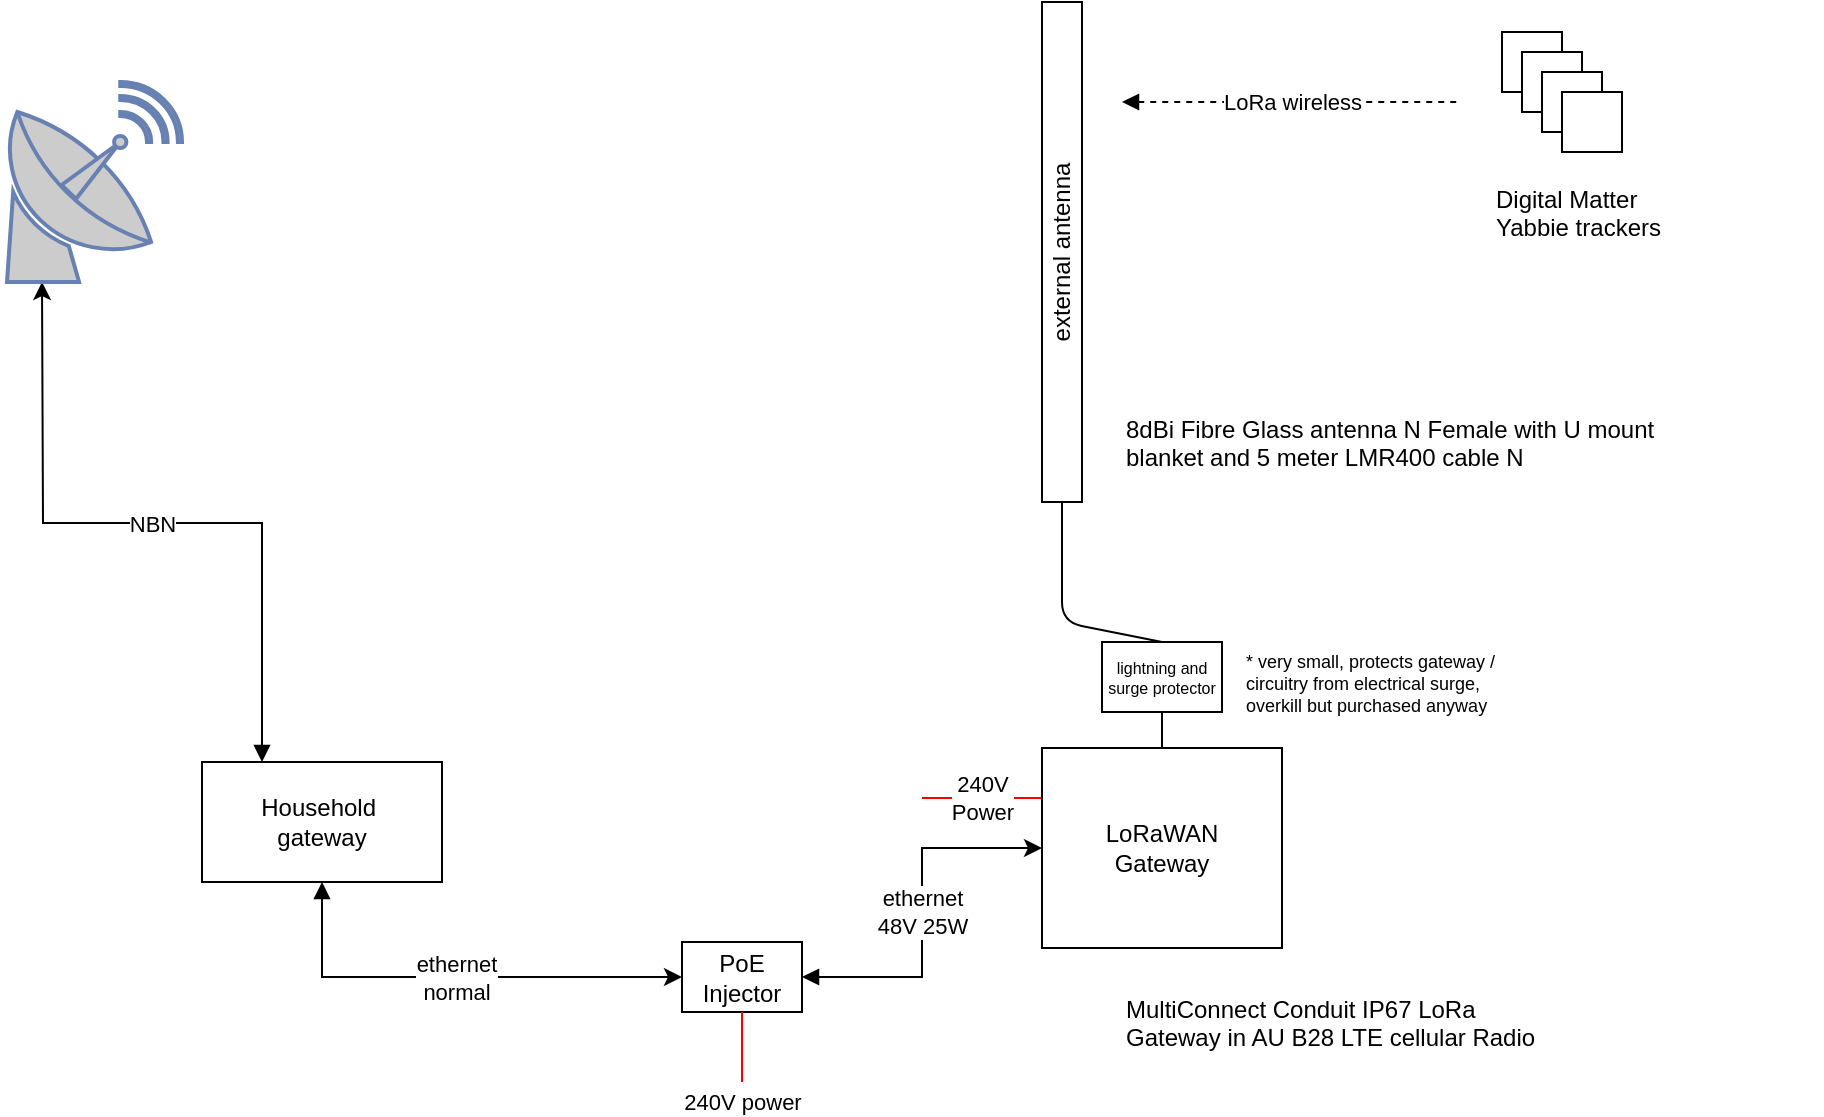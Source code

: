<mxfile version="11.3.0" type="github" pages="1"><diagram id="dU1zmDVeya-hng_gYohd" name="Page-1"><mxGraphModel dx="1364" dy="1180" grid="1" gridSize="10" guides="1" tooltips="1" connect="1" arrows="1" fold="1" page="1" pageScale="1" pageWidth="1169" pageHeight="827" math="0" shadow="0"><root><mxCell id="0"/><mxCell id="1" parent="0"/><mxCell id="H6ey7m-3M9GNHzMEL-S5-22" value="240V&lt;br&gt;Power" style="edgeStyle=orthogonalEdgeStyle;rounded=0;orthogonalLoop=1;jettySize=auto;html=1;exitX=0;exitY=0.25;exitDx=0;exitDy=0;startArrow=none;startFill=0;endArrow=none;endFill=0;fillColor=#f8cecc;strokeColor=#FF0000;" edge="1" parent="1" source="H6ey7m-3M9GNHzMEL-S5-2"><mxGeometry relative="1" as="geometry"><mxPoint x="720" y="438" as="targetPoint"/></mxGeometry></mxCell><mxCell id="H6ey7m-3M9GNHzMEL-S5-2" value="LoRaWAN&lt;br&gt;Gateway" style="rounded=0;whiteSpace=wrap;html=1;" vertex="1" parent="1"><mxGeometry x="780" y="413" width="120" height="100" as="geometry"/></mxCell><mxCell id="H6ey7m-3M9GNHzMEL-S5-3" value="external antenna" style="rounded=0;whiteSpace=wrap;html=1;horizontal=0;" vertex="1" parent="1"><mxGeometry x="780" y="40" width="20" height="250" as="geometry"/></mxCell><mxCell id="H6ey7m-3M9GNHzMEL-S5-5" value="MultiConnect Conduit IP67 LoRa&#10;Gateway in AU B28 LTE cellular Radio" style="text;html=1;" vertex="1" parent="1"><mxGeometry x="820" y="530" width="230" height="40" as="geometry"/></mxCell><mxCell id="H6ey7m-3M9GNHzMEL-S5-6" value="8dBi Fibre Glass antenna N Female with U mount&#10;blanket and 5 meter LMR400 cable N" style="text;html=1;" vertex="1" parent="1"><mxGeometry x="820" y="240" width="290" height="40" as="geometry"/></mxCell><mxCell id="H6ey7m-3M9GNHzMEL-S5-7" value="" style="endArrow=none;html=1;entryX=0.5;entryY=1;entryDx=0;entryDy=0;exitX=0.5;exitY=0;exitDx=0;exitDy=0;" edge="1" parent="1" source="H6ey7m-3M9GNHzMEL-S5-23" target="H6ey7m-3M9GNHzMEL-S5-3"><mxGeometry width="50" height="50" relative="1" as="geometry"><mxPoint x="840" y="370" as="sourcePoint"/><mxPoint x="740" y="600" as="targetPoint"/><Array as="points"><mxPoint x="790" y="350"/><mxPoint x="790" y="320"/></Array></mxGeometry></mxCell><mxCell id="H6ey7m-3M9GNHzMEL-S5-19" value="NBN" style="edgeStyle=orthogonalEdgeStyle;rounded=0;orthogonalLoop=1;jettySize=auto;html=1;exitX=0.25;exitY=0;exitDx=0;exitDy=0;startArrow=block;startFill=1;" edge="1" parent="1" source="H6ey7m-3M9GNHzMEL-S5-8"><mxGeometry relative="1" as="geometry"><mxPoint x="280" y="180" as="targetPoint"/></mxGeometry></mxCell><mxCell id="H6ey7m-3M9GNHzMEL-S5-20" value="ethernet&lt;br&gt;normal" style="edgeStyle=orthogonalEdgeStyle;rounded=0;orthogonalLoop=1;jettySize=auto;html=1;exitX=0.5;exitY=1;exitDx=0;exitDy=0;entryX=0;entryY=0.5;entryDx=0;entryDy=0;startArrow=block;startFill=1;" edge="1" parent="1" source="H6ey7m-3M9GNHzMEL-S5-8" target="H6ey7m-3M9GNHzMEL-S5-9"><mxGeometry relative="1" as="geometry"/></mxCell><mxCell id="H6ey7m-3M9GNHzMEL-S5-8" value="Household&amp;nbsp;&lt;br&gt;gateway" style="rounded=0;whiteSpace=wrap;html=1;" vertex="1" parent="1"><mxGeometry x="360" y="420" width="120" height="60" as="geometry"/></mxCell><mxCell id="H6ey7m-3M9GNHzMEL-S5-21" value="ethernet&lt;br&gt;48V 25W" style="edgeStyle=orthogonalEdgeStyle;rounded=0;orthogonalLoop=1;jettySize=auto;html=1;exitX=1;exitY=0.5;exitDx=0;exitDy=0;entryX=0;entryY=0.5;entryDx=0;entryDy=0;startArrow=block;startFill=1;" edge="1" parent="1" source="H6ey7m-3M9GNHzMEL-S5-9" target="H6ey7m-3M9GNHzMEL-S5-2"><mxGeometry relative="1" as="geometry"/></mxCell><mxCell id="H6ey7m-3M9GNHzMEL-S5-9" value="PoE&lt;br&gt;Injector" style="rounded=0;whiteSpace=wrap;html=1;" vertex="1" parent="1"><mxGeometry x="600" y="510" width="60" height="35" as="geometry"/></mxCell><mxCell id="H6ey7m-3M9GNHzMEL-S5-14" value="" style="group" vertex="1" connectable="0" parent="1"><mxGeometry x="1010" y="55" width="60" height="60" as="geometry"/></mxCell><mxCell id="H6ey7m-3M9GNHzMEL-S5-10" value="" style="rounded=0;whiteSpace=wrap;html=1;" vertex="1" parent="H6ey7m-3M9GNHzMEL-S5-14"><mxGeometry width="30" height="30" as="geometry"/></mxCell><mxCell id="H6ey7m-3M9GNHzMEL-S5-11" value="" style="rounded=0;whiteSpace=wrap;html=1;" vertex="1" parent="H6ey7m-3M9GNHzMEL-S5-14"><mxGeometry x="10" y="10" width="30" height="30" as="geometry"/></mxCell><mxCell id="H6ey7m-3M9GNHzMEL-S5-12" value="" style="rounded=0;whiteSpace=wrap;html=1;" vertex="1" parent="H6ey7m-3M9GNHzMEL-S5-14"><mxGeometry x="20" y="20" width="30" height="30" as="geometry"/></mxCell><mxCell id="H6ey7m-3M9GNHzMEL-S5-13" value="" style="rounded=0;whiteSpace=wrap;html=1;" vertex="1" parent="H6ey7m-3M9GNHzMEL-S5-14"><mxGeometry x="30" y="30" width="30" height="30" as="geometry"/></mxCell><mxCell id="H6ey7m-3M9GNHzMEL-S5-15" value="Digital Matter &lt;br&gt;Yabbie trackers" style="text;html=1;" vertex="1" parent="1"><mxGeometry x="1005" y="125" width="90" height="40" as="geometry"/></mxCell><mxCell id="H6ey7m-3M9GNHzMEL-S5-16" value="LoRa wireless" style="endArrow=none;dashed=1;html=1;startArrow=block;startFill=1;" edge="1" parent="1"><mxGeometry width="50" height="50" relative="1" as="geometry"><mxPoint x="820" y="90" as="sourcePoint"/><mxPoint x="990" y="90" as="targetPoint"/></mxGeometry></mxCell><mxCell id="H6ey7m-3M9GNHzMEL-S5-17" value="" style="fontColor=#0066CC;verticalAlign=top;verticalLabelPosition=bottom;labelPosition=center;align=center;html=1;outlineConnect=0;fillColor=#CCCCCC;strokeColor=#6881B3;gradientColor=none;gradientDirection=north;strokeWidth=2;shape=mxgraph.networks.satellite_dish;" vertex="1" parent="1"><mxGeometry x="260" y="80" width="90" height="100" as="geometry"/></mxCell><mxCell id="H6ey7m-3M9GNHzMEL-S5-18" value="240V power" style="endArrow=none;html=1;exitX=0.5;exitY=1;exitDx=0;exitDy=0;fillColor=#f8cecc;strokeColor=#FF0000;" edge="1" parent="1" source="H6ey7m-3M9GNHzMEL-S5-9"><mxGeometry x="1" y="10" width="50" height="50" relative="1" as="geometry"><mxPoint x="640" y="580" as="sourcePoint"/><mxPoint x="630" y="580" as="targetPoint"/><mxPoint x="-10" y="10" as="offset"/></mxGeometry></mxCell><mxCell id="H6ey7m-3M9GNHzMEL-S5-24" style="edgeStyle=orthogonalEdgeStyle;rounded=0;orthogonalLoop=1;jettySize=auto;html=1;exitX=0.5;exitY=1;exitDx=0;exitDy=0;startArrow=none;startFill=0;endArrow=none;endFill=0;strokeColor=#000000;fontSize=8;" edge="1" parent="1" source="H6ey7m-3M9GNHzMEL-S5-23"><mxGeometry relative="1" as="geometry"><mxPoint x="840" y="413" as="targetPoint"/></mxGeometry></mxCell><mxCell id="H6ey7m-3M9GNHzMEL-S5-23" value="lightning and surge protector" style="rounded=0;whiteSpace=wrap;html=1;fontSize=8;" vertex="1" parent="1"><mxGeometry x="810" y="360" width="60" height="35" as="geometry"/></mxCell><mxCell id="H6ey7m-3M9GNHzMEL-S5-25" value="* very small, protects gateway /&lt;br style=&quot;font-size: 9px;&quot;&gt;circuitry from electrical surge,&amp;nbsp;&lt;br style=&quot;font-size: 9px;&quot;&gt;overkill but purchased anyway" style="text;html=1;fontSize=9;" vertex="1" parent="1"><mxGeometry x="880" y="357.5" width="290" height="40" as="geometry"/></mxCell></root></mxGraphModel></diagram></mxfile>